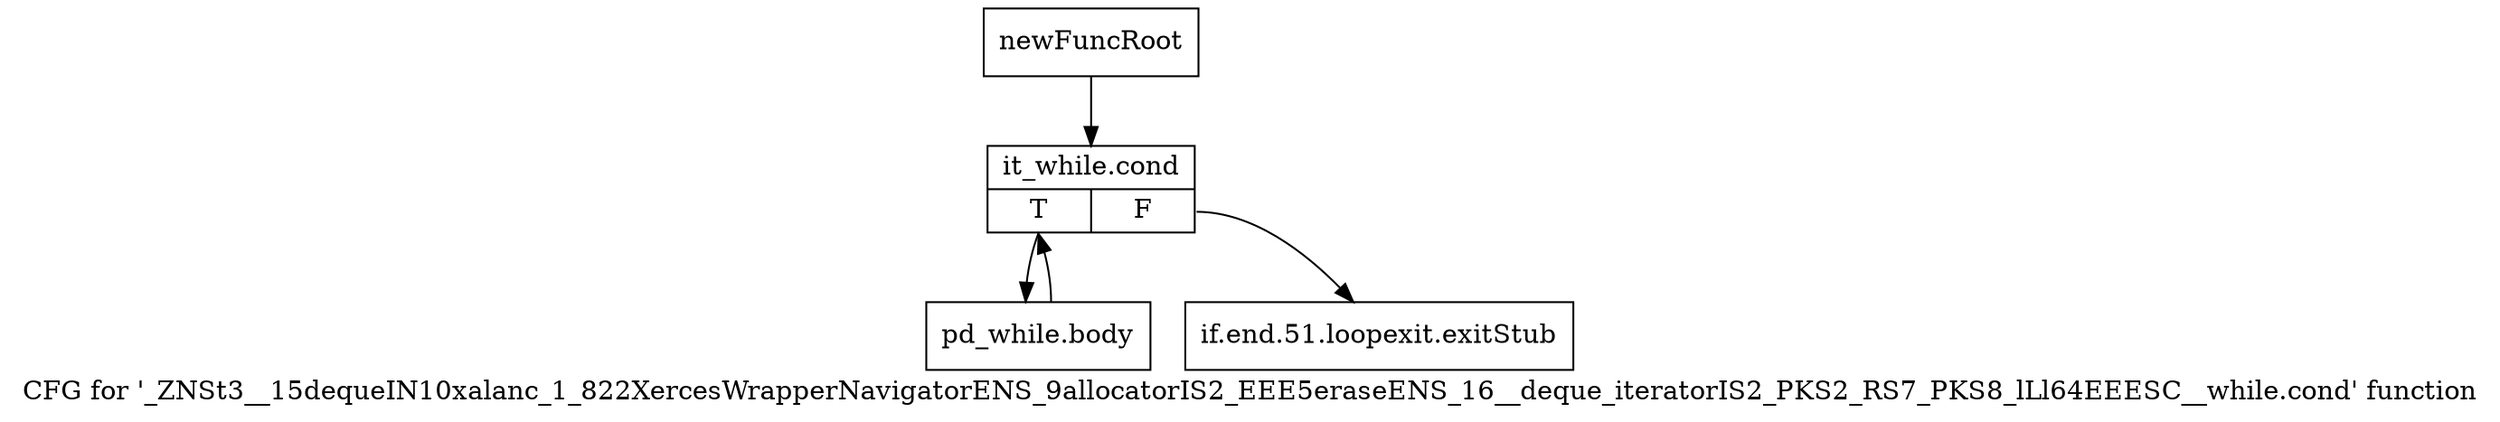 digraph "CFG for '_ZNSt3__15dequeIN10xalanc_1_822XercesWrapperNavigatorENS_9allocatorIS2_EEE5eraseENS_16__deque_iteratorIS2_PKS2_RS7_PKS8_lLl64EEESC__while.cond' function" {
	label="CFG for '_ZNSt3__15dequeIN10xalanc_1_822XercesWrapperNavigatorENS_9allocatorIS2_EEE5eraseENS_16__deque_iteratorIS2_PKS2_RS7_PKS8_lLl64EEESC__while.cond' function";

	Node0x84c6c30 [shape=record,label="{newFuncRoot}"];
	Node0x84c6c30 -> Node0x84c6cd0;
	Node0x84c6c80 [shape=record,label="{if.end.51.loopexit.exitStub}"];
	Node0x84c6cd0 [shape=record,label="{it_while.cond|{<s0>T|<s1>F}}"];
	Node0x84c6cd0:s0 -> Node0x84c6d20;
	Node0x84c6cd0:s1 -> Node0x84c6c80;
	Node0x84c6d20 [shape=record,label="{pd_while.body}"];
	Node0x84c6d20 -> Node0x84c6cd0;
}
